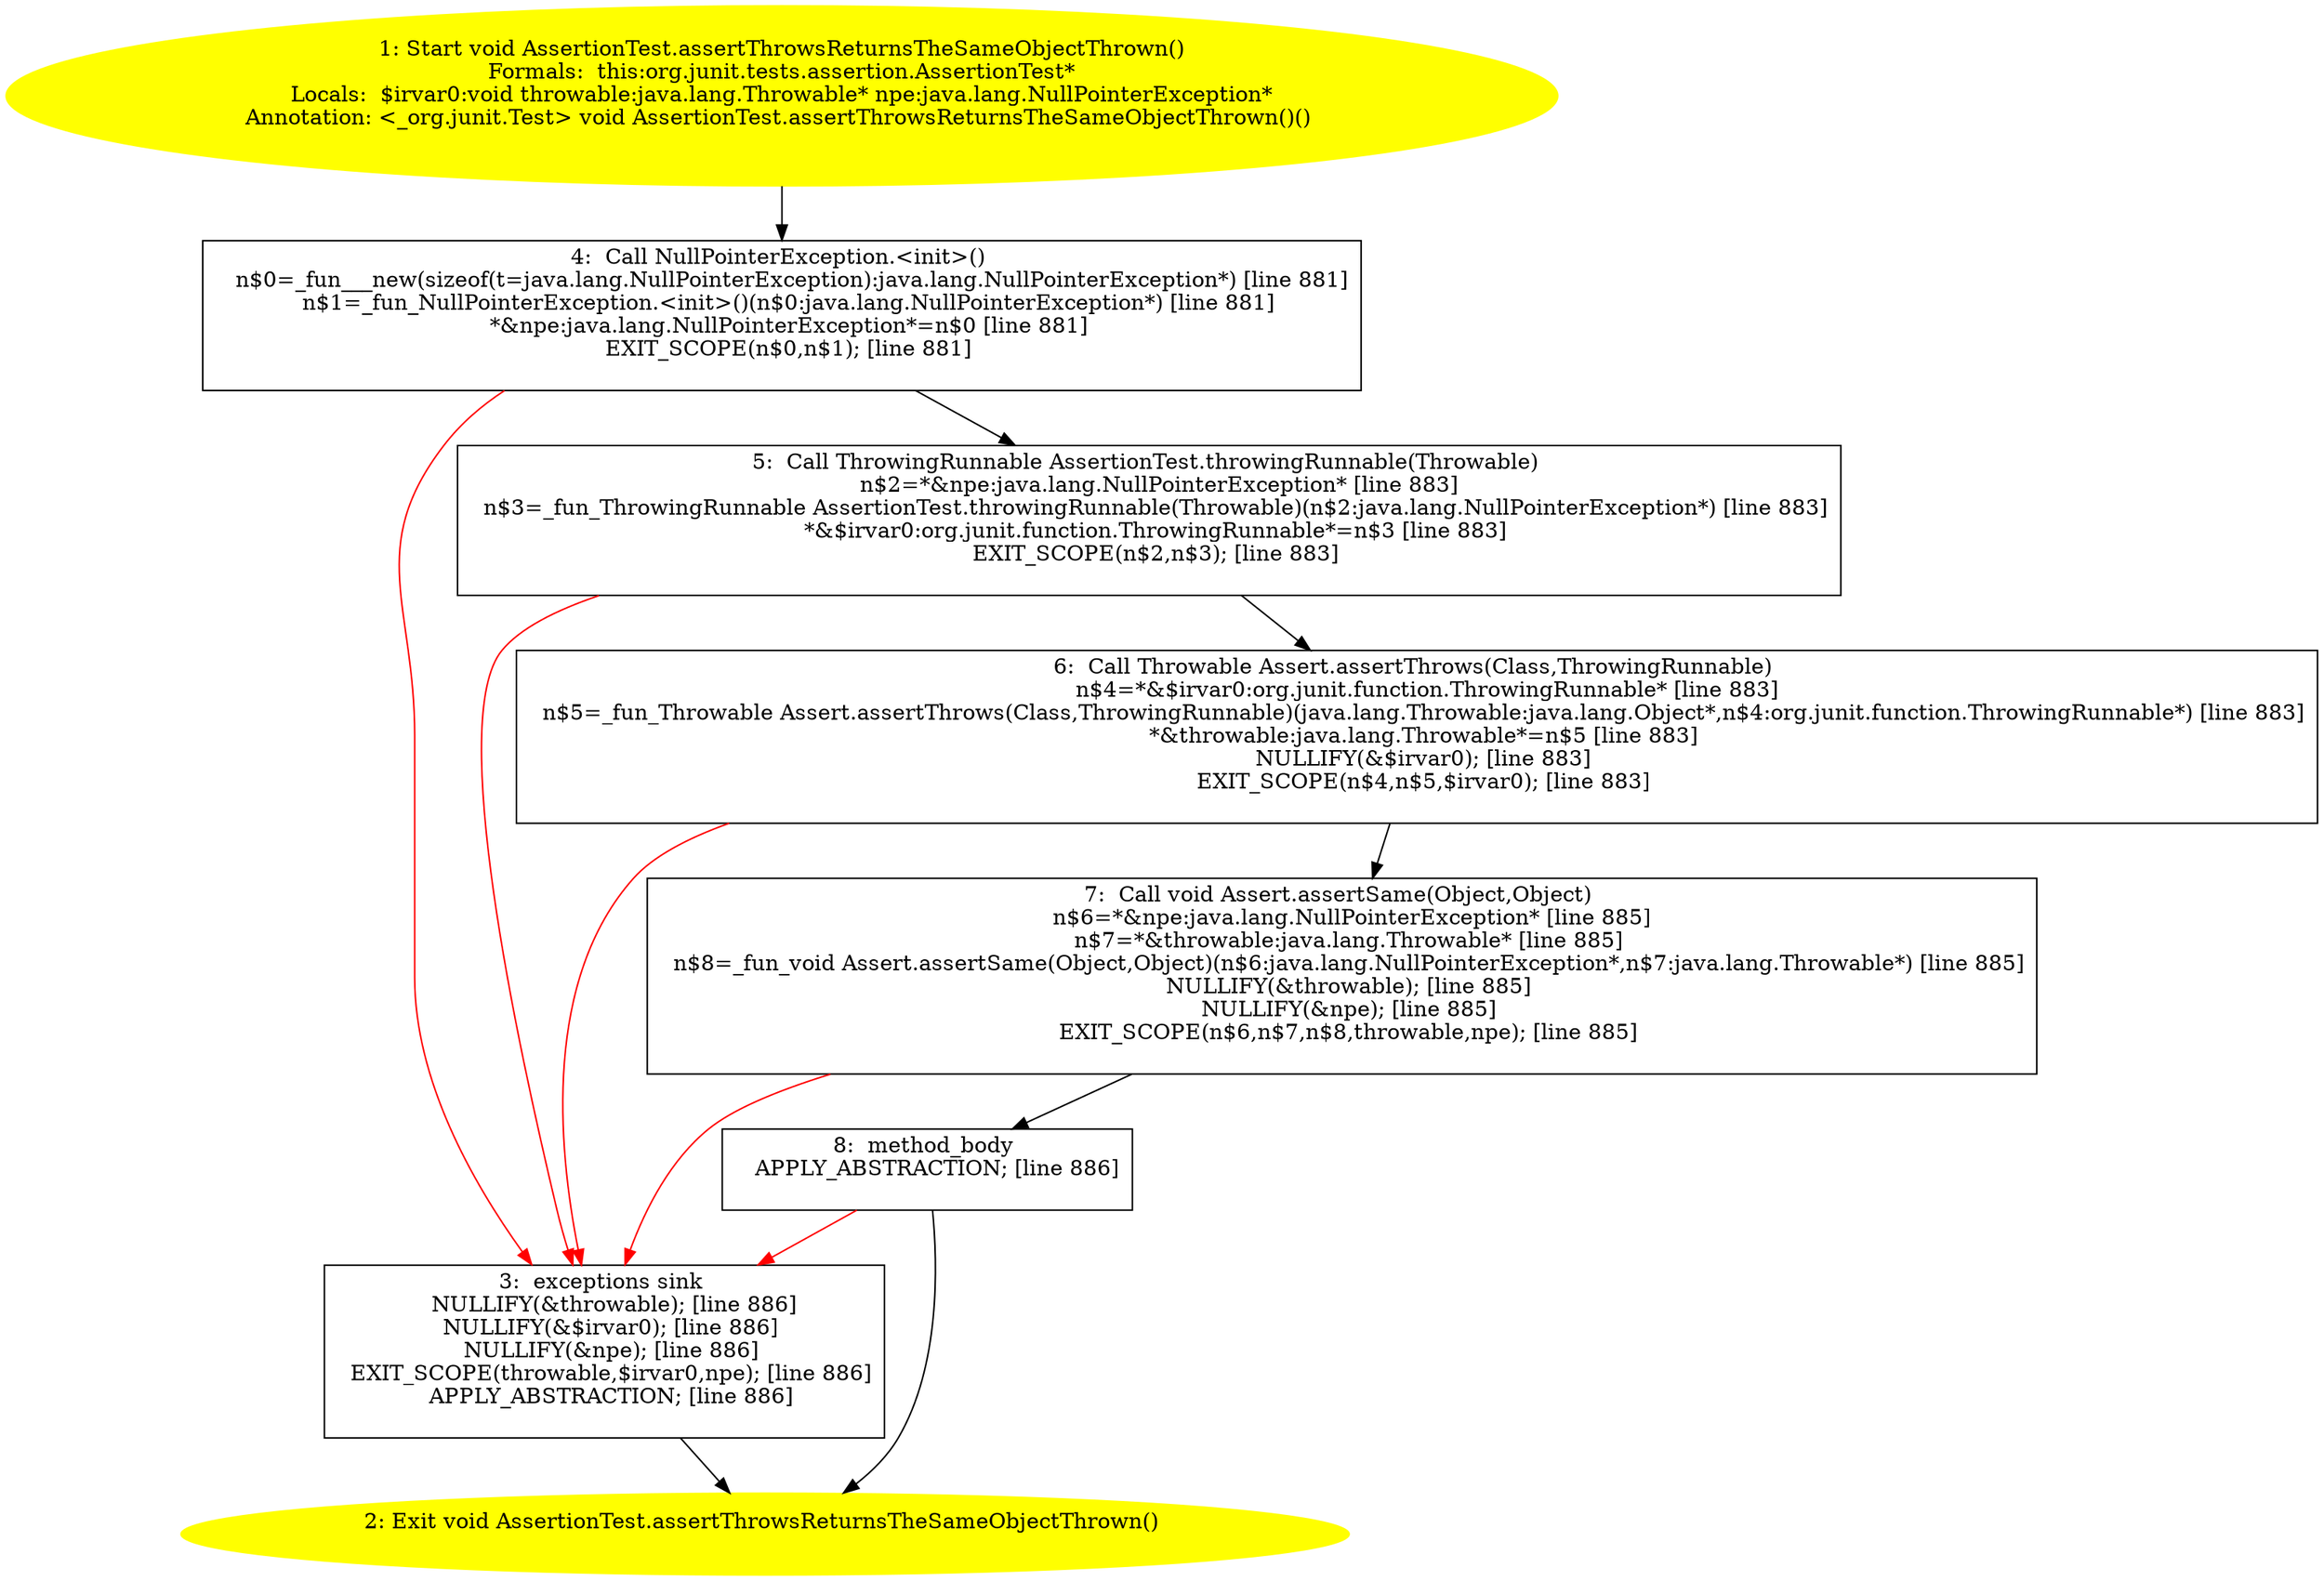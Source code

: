 /* @generated */
digraph cfg {
"org.junit.tests.assertion.AssertionTest.assertThrowsReturnsTheSameObjectThrown():void.0017112ba28e3ecf5974d5ebe490ac78_1" [label="1: Start void AssertionTest.assertThrowsReturnsTheSameObjectThrown()\nFormals:  this:org.junit.tests.assertion.AssertionTest*\nLocals:  $irvar0:void throwable:java.lang.Throwable* npe:java.lang.NullPointerException*\nAnnotation: <_org.junit.Test> void AssertionTest.assertThrowsReturnsTheSameObjectThrown()() \n  " color=yellow style=filled]
	

	 "org.junit.tests.assertion.AssertionTest.assertThrowsReturnsTheSameObjectThrown():void.0017112ba28e3ecf5974d5ebe490ac78_1" -> "org.junit.tests.assertion.AssertionTest.assertThrowsReturnsTheSameObjectThrown():void.0017112ba28e3ecf5974d5ebe490ac78_4" ;
"org.junit.tests.assertion.AssertionTest.assertThrowsReturnsTheSameObjectThrown():void.0017112ba28e3ecf5974d5ebe490ac78_2" [label="2: Exit void AssertionTest.assertThrowsReturnsTheSameObjectThrown() \n  " color=yellow style=filled]
	

"org.junit.tests.assertion.AssertionTest.assertThrowsReturnsTheSameObjectThrown():void.0017112ba28e3ecf5974d5ebe490ac78_3" [label="3:  exceptions sink \n   NULLIFY(&throwable); [line 886]\n  NULLIFY(&$irvar0); [line 886]\n  NULLIFY(&npe); [line 886]\n  EXIT_SCOPE(throwable,$irvar0,npe); [line 886]\n  APPLY_ABSTRACTION; [line 886]\n " shape="box"]
	

	 "org.junit.tests.assertion.AssertionTest.assertThrowsReturnsTheSameObjectThrown():void.0017112ba28e3ecf5974d5ebe490ac78_3" -> "org.junit.tests.assertion.AssertionTest.assertThrowsReturnsTheSameObjectThrown():void.0017112ba28e3ecf5974d5ebe490ac78_2" ;
"org.junit.tests.assertion.AssertionTest.assertThrowsReturnsTheSameObjectThrown():void.0017112ba28e3ecf5974d5ebe490ac78_4" [label="4:  Call NullPointerException.<init>() \n   n$0=_fun___new(sizeof(t=java.lang.NullPointerException):java.lang.NullPointerException*) [line 881]\n  n$1=_fun_NullPointerException.<init>()(n$0:java.lang.NullPointerException*) [line 881]\n  *&npe:java.lang.NullPointerException*=n$0 [line 881]\n  EXIT_SCOPE(n$0,n$1); [line 881]\n " shape="box"]
	

	 "org.junit.tests.assertion.AssertionTest.assertThrowsReturnsTheSameObjectThrown():void.0017112ba28e3ecf5974d5ebe490ac78_4" -> "org.junit.tests.assertion.AssertionTest.assertThrowsReturnsTheSameObjectThrown():void.0017112ba28e3ecf5974d5ebe490ac78_5" ;
	 "org.junit.tests.assertion.AssertionTest.assertThrowsReturnsTheSameObjectThrown():void.0017112ba28e3ecf5974d5ebe490ac78_4" -> "org.junit.tests.assertion.AssertionTest.assertThrowsReturnsTheSameObjectThrown():void.0017112ba28e3ecf5974d5ebe490ac78_3" [color="red" ];
"org.junit.tests.assertion.AssertionTest.assertThrowsReturnsTheSameObjectThrown():void.0017112ba28e3ecf5974d5ebe490ac78_5" [label="5:  Call ThrowingRunnable AssertionTest.throwingRunnable(Throwable) \n   n$2=*&npe:java.lang.NullPointerException* [line 883]\n  n$3=_fun_ThrowingRunnable AssertionTest.throwingRunnable(Throwable)(n$2:java.lang.NullPointerException*) [line 883]\n  *&$irvar0:org.junit.function.ThrowingRunnable*=n$3 [line 883]\n  EXIT_SCOPE(n$2,n$3); [line 883]\n " shape="box"]
	

	 "org.junit.tests.assertion.AssertionTest.assertThrowsReturnsTheSameObjectThrown():void.0017112ba28e3ecf5974d5ebe490ac78_5" -> "org.junit.tests.assertion.AssertionTest.assertThrowsReturnsTheSameObjectThrown():void.0017112ba28e3ecf5974d5ebe490ac78_6" ;
	 "org.junit.tests.assertion.AssertionTest.assertThrowsReturnsTheSameObjectThrown():void.0017112ba28e3ecf5974d5ebe490ac78_5" -> "org.junit.tests.assertion.AssertionTest.assertThrowsReturnsTheSameObjectThrown():void.0017112ba28e3ecf5974d5ebe490ac78_3" [color="red" ];
"org.junit.tests.assertion.AssertionTest.assertThrowsReturnsTheSameObjectThrown():void.0017112ba28e3ecf5974d5ebe490ac78_6" [label="6:  Call Throwable Assert.assertThrows(Class,ThrowingRunnable) \n   n$4=*&$irvar0:org.junit.function.ThrowingRunnable* [line 883]\n  n$5=_fun_Throwable Assert.assertThrows(Class,ThrowingRunnable)(java.lang.Throwable:java.lang.Object*,n$4:org.junit.function.ThrowingRunnable*) [line 883]\n  *&throwable:java.lang.Throwable*=n$5 [line 883]\n  NULLIFY(&$irvar0); [line 883]\n  EXIT_SCOPE(n$4,n$5,$irvar0); [line 883]\n " shape="box"]
	

	 "org.junit.tests.assertion.AssertionTest.assertThrowsReturnsTheSameObjectThrown():void.0017112ba28e3ecf5974d5ebe490ac78_6" -> "org.junit.tests.assertion.AssertionTest.assertThrowsReturnsTheSameObjectThrown():void.0017112ba28e3ecf5974d5ebe490ac78_7" ;
	 "org.junit.tests.assertion.AssertionTest.assertThrowsReturnsTheSameObjectThrown():void.0017112ba28e3ecf5974d5ebe490ac78_6" -> "org.junit.tests.assertion.AssertionTest.assertThrowsReturnsTheSameObjectThrown():void.0017112ba28e3ecf5974d5ebe490ac78_3" [color="red" ];
"org.junit.tests.assertion.AssertionTest.assertThrowsReturnsTheSameObjectThrown():void.0017112ba28e3ecf5974d5ebe490ac78_7" [label="7:  Call void Assert.assertSame(Object,Object) \n   n$6=*&npe:java.lang.NullPointerException* [line 885]\n  n$7=*&throwable:java.lang.Throwable* [line 885]\n  n$8=_fun_void Assert.assertSame(Object,Object)(n$6:java.lang.NullPointerException*,n$7:java.lang.Throwable*) [line 885]\n  NULLIFY(&throwable); [line 885]\n  NULLIFY(&npe); [line 885]\n  EXIT_SCOPE(n$6,n$7,n$8,throwable,npe); [line 885]\n " shape="box"]
	

	 "org.junit.tests.assertion.AssertionTest.assertThrowsReturnsTheSameObjectThrown():void.0017112ba28e3ecf5974d5ebe490ac78_7" -> "org.junit.tests.assertion.AssertionTest.assertThrowsReturnsTheSameObjectThrown():void.0017112ba28e3ecf5974d5ebe490ac78_8" ;
	 "org.junit.tests.assertion.AssertionTest.assertThrowsReturnsTheSameObjectThrown():void.0017112ba28e3ecf5974d5ebe490ac78_7" -> "org.junit.tests.assertion.AssertionTest.assertThrowsReturnsTheSameObjectThrown():void.0017112ba28e3ecf5974d5ebe490ac78_3" [color="red" ];
"org.junit.tests.assertion.AssertionTest.assertThrowsReturnsTheSameObjectThrown():void.0017112ba28e3ecf5974d5ebe490ac78_8" [label="8:  method_body \n   APPLY_ABSTRACTION; [line 886]\n " shape="box"]
	

	 "org.junit.tests.assertion.AssertionTest.assertThrowsReturnsTheSameObjectThrown():void.0017112ba28e3ecf5974d5ebe490ac78_8" -> "org.junit.tests.assertion.AssertionTest.assertThrowsReturnsTheSameObjectThrown():void.0017112ba28e3ecf5974d5ebe490ac78_2" ;
	 "org.junit.tests.assertion.AssertionTest.assertThrowsReturnsTheSameObjectThrown():void.0017112ba28e3ecf5974d5ebe490ac78_8" -> "org.junit.tests.assertion.AssertionTest.assertThrowsReturnsTheSameObjectThrown():void.0017112ba28e3ecf5974d5ebe490ac78_3" [color="red" ];
}
